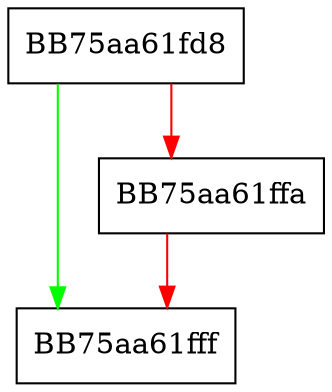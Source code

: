 digraph VirtualFileWrapper {
  node [shape="box"];
  graph [splines=ortho];
  BB75aa61fd8 -> BB75aa61fff [color="green"];
  BB75aa61fd8 -> BB75aa61ffa [color="red"];
  BB75aa61ffa -> BB75aa61fff [color="red"];
}